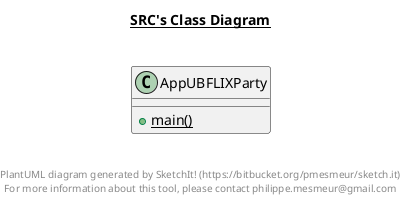 @startuml

title __SRC's Class Diagram__\n

    class AppUBFLIXParty {
        {static} + main()
    }




right footer


PlantUML diagram generated by SketchIt! (https://bitbucket.org/pmesmeur/sketch.it)
For more information about this tool, please contact philippe.mesmeur@gmail.com
endfooter

@enduml
